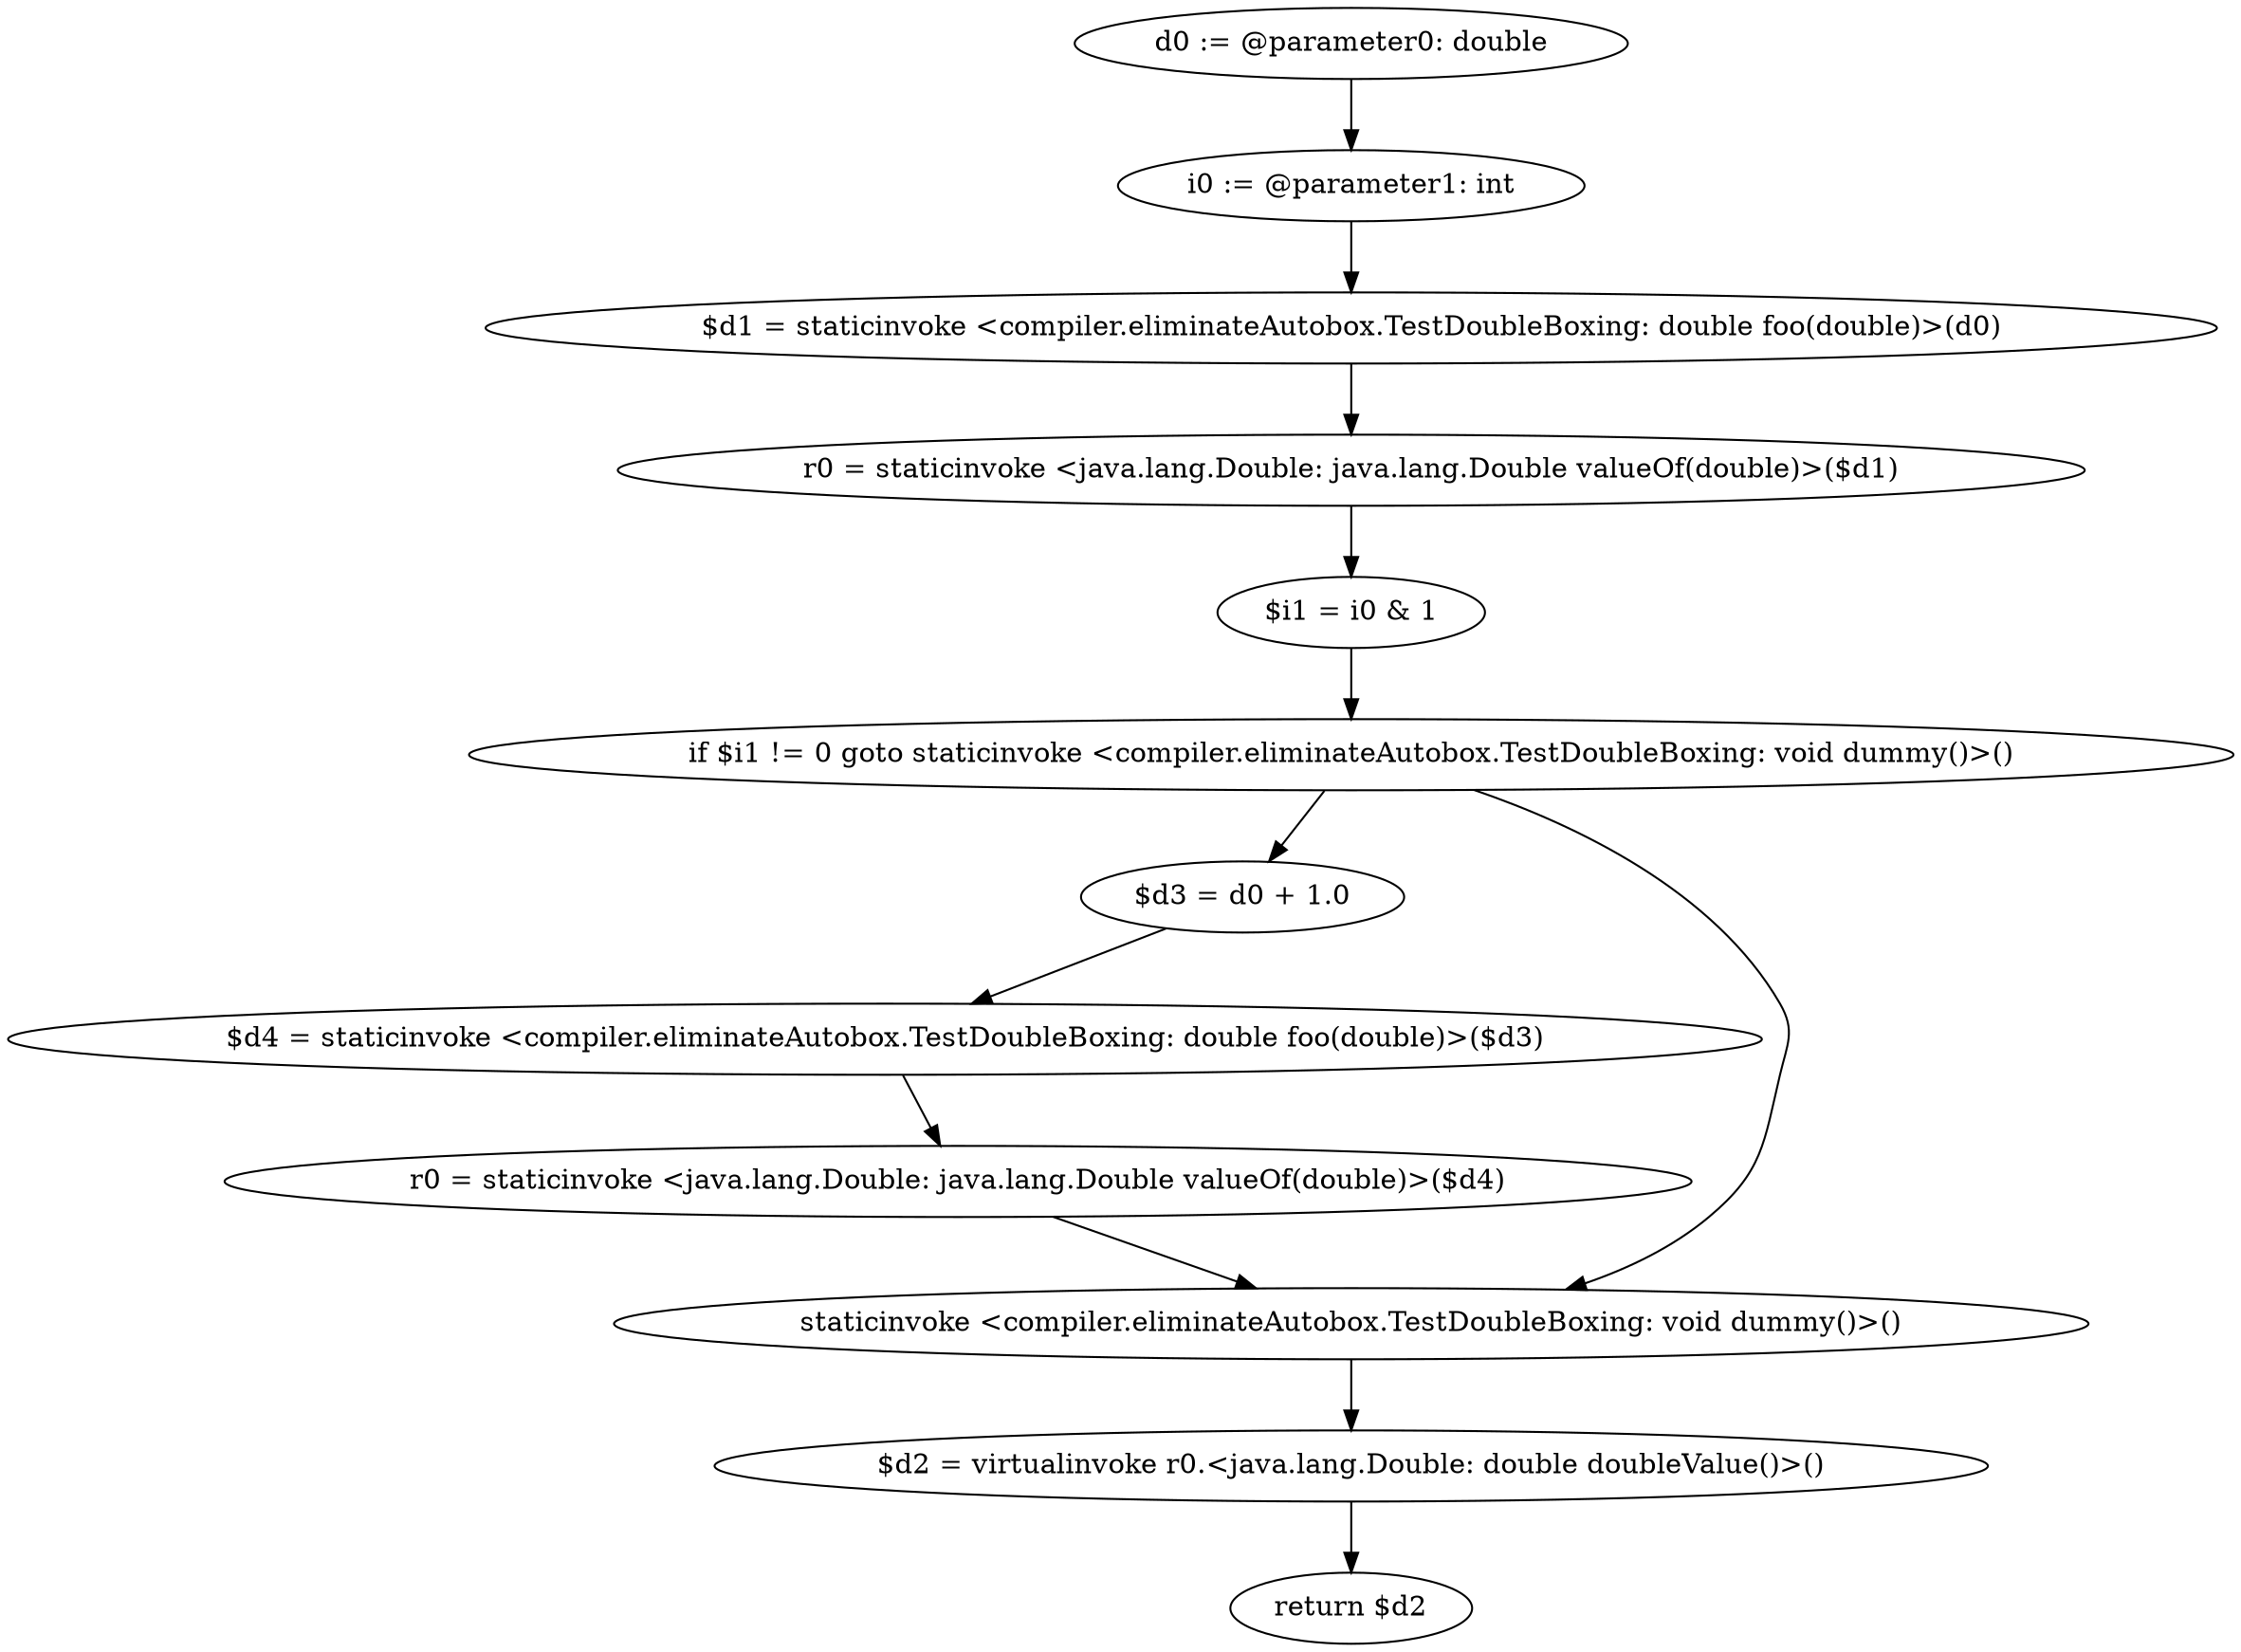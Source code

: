 digraph "unitGraph" {
    "d0 := @parameter0: double"
    "i0 := @parameter1: int"
    "$d1 = staticinvoke <compiler.eliminateAutobox.TestDoubleBoxing: double foo(double)>(d0)"
    "r0 = staticinvoke <java.lang.Double: java.lang.Double valueOf(double)>($d1)"
    "$i1 = i0 & 1"
    "if $i1 != 0 goto staticinvoke <compiler.eliminateAutobox.TestDoubleBoxing: void dummy()>()"
    "$d3 = d0 + 1.0"
    "$d4 = staticinvoke <compiler.eliminateAutobox.TestDoubleBoxing: double foo(double)>($d3)"
    "r0 = staticinvoke <java.lang.Double: java.lang.Double valueOf(double)>($d4)"
    "staticinvoke <compiler.eliminateAutobox.TestDoubleBoxing: void dummy()>()"
    "$d2 = virtualinvoke r0.<java.lang.Double: double doubleValue()>()"
    "return $d2"
    "d0 := @parameter0: double"->"i0 := @parameter1: int";
    "i0 := @parameter1: int"->"$d1 = staticinvoke <compiler.eliminateAutobox.TestDoubleBoxing: double foo(double)>(d0)";
    "$d1 = staticinvoke <compiler.eliminateAutobox.TestDoubleBoxing: double foo(double)>(d0)"->"r0 = staticinvoke <java.lang.Double: java.lang.Double valueOf(double)>($d1)";
    "r0 = staticinvoke <java.lang.Double: java.lang.Double valueOf(double)>($d1)"->"$i1 = i0 & 1";
    "$i1 = i0 & 1"->"if $i1 != 0 goto staticinvoke <compiler.eliminateAutobox.TestDoubleBoxing: void dummy()>()";
    "if $i1 != 0 goto staticinvoke <compiler.eliminateAutobox.TestDoubleBoxing: void dummy()>()"->"$d3 = d0 + 1.0";
    "if $i1 != 0 goto staticinvoke <compiler.eliminateAutobox.TestDoubleBoxing: void dummy()>()"->"staticinvoke <compiler.eliminateAutobox.TestDoubleBoxing: void dummy()>()";
    "$d3 = d0 + 1.0"->"$d4 = staticinvoke <compiler.eliminateAutobox.TestDoubleBoxing: double foo(double)>($d3)";
    "$d4 = staticinvoke <compiler.eliminateAutobox.TestDoubleBoxing: double foo(double)>($d3)"->"r0 = staticinvoke <java.lang.Double: java.lang.Double valueOf(double)>($d4)";
    "r0 = staticinvoke <java.lang.Double: java.lang.Double valueOf(double)>($d4)"->"staticinvoke <compiler.eliminateAutobox.TestDoubleBoxing: void dummy()>()";
    "staticinvoke <compiler.eliminateAutobox.TestDoubleBoxing: void dummy()>()"->"$d2 = virtualinvoke r0.<java.lang.Double: double doubleValue()>()";
    "$d2 = virtualinvoke r0.<java.lang.Double: double doubleValue()>()"->"return $d2";
}

